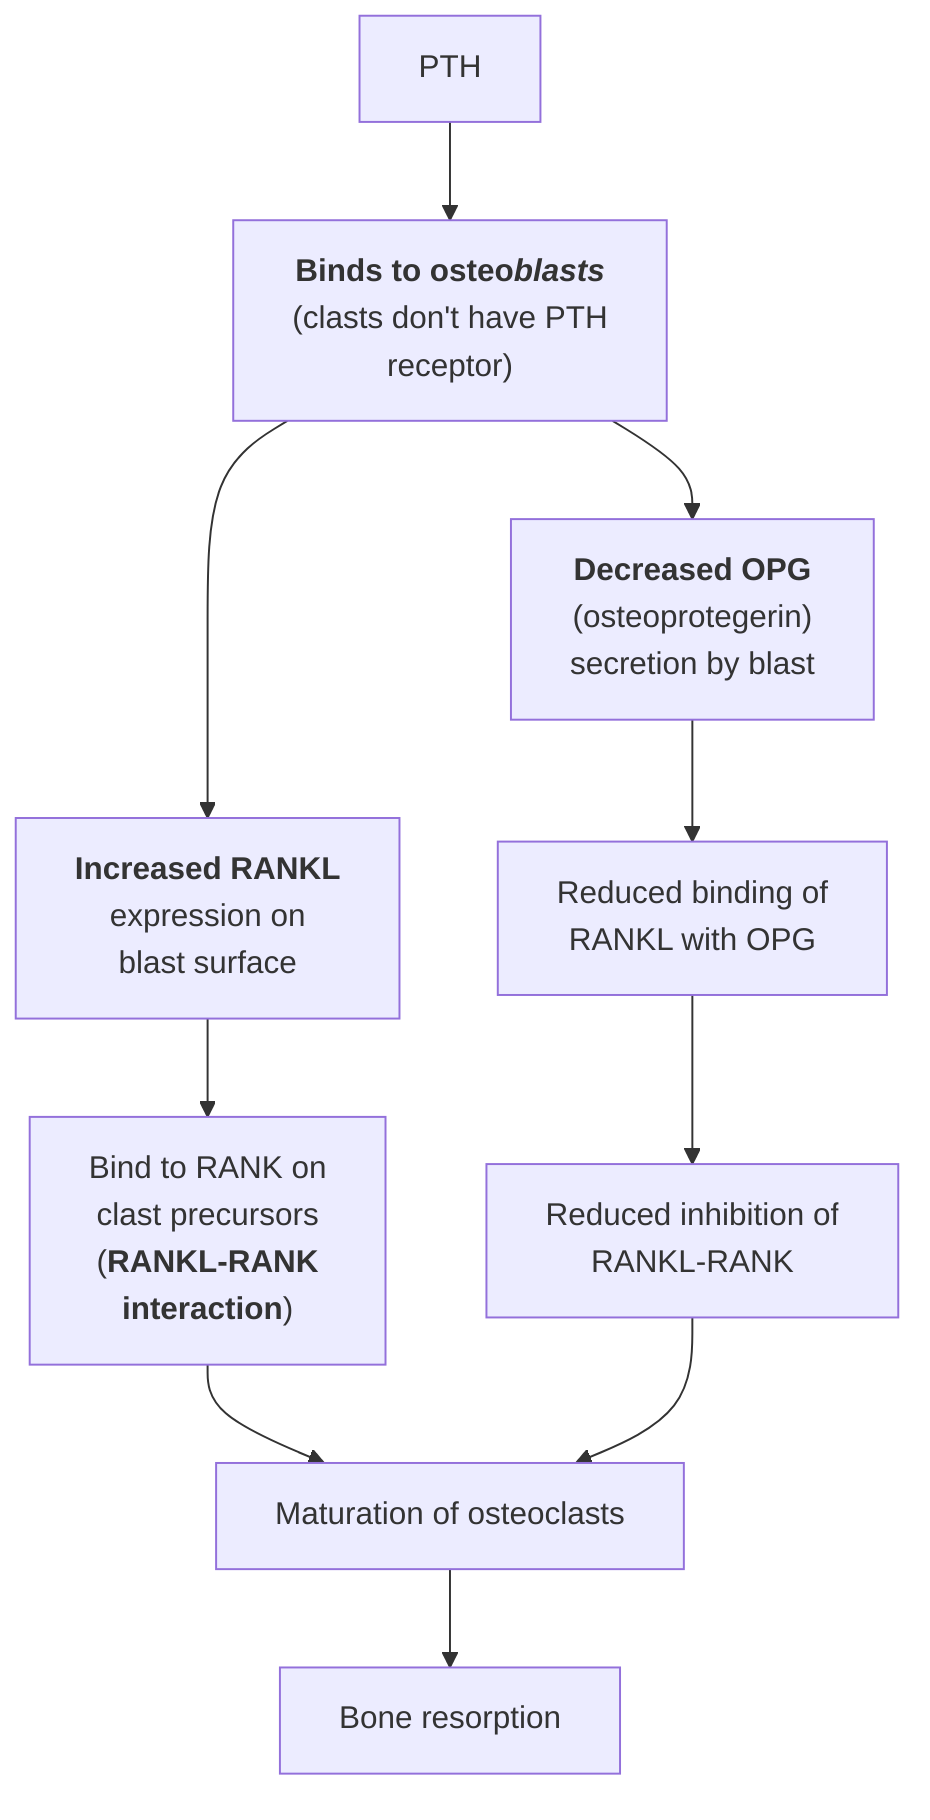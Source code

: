 graph TB
    a[PTH]-->b["<b>Binds to osteo<i>blasts</i></b><br>(clasts don't have PTH<br>receptor)"]
    b-->c[<b>Increased RANKL</b><br>expression on<br>blast surface] & d["<b>Decreased OPG</b><br>(osteoprotegerin)<br>secretion by blast"]
    c-->e["Bind to RANK on<br>clast precursors<br>(<b>RANKL-RANK <br>interaction</b>)"]
    d-->f[Reduced binding of<br>RANKL with OPG]-->i[Reduced inhibition of<br>RANKL-RANK]
    e & i-->g[Maturation of osteoclasts]-->h[Bone resorption]